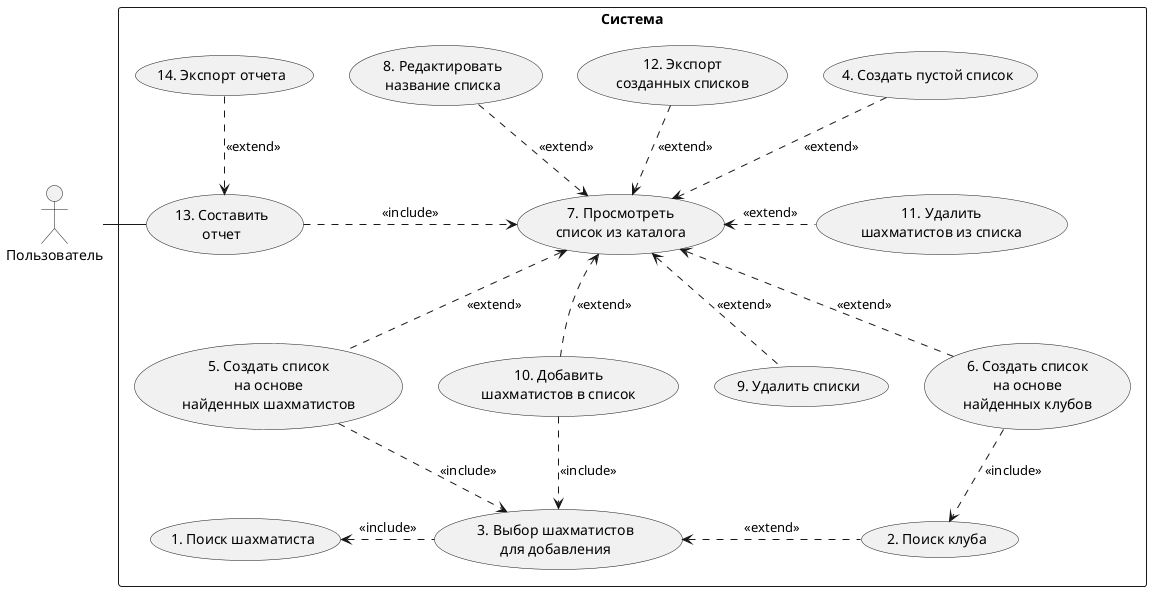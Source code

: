 ﻿@startuml

actor Пользователь as user

rectangle Система {
    usecase (1. Поиск шахматиста) as searchPlayer  
    usecase (2. Поиск клуба) as searchClub
    usecase (3. Выбор шахматистов\nдля добавления) as choosePlayers 
    usecase (4. Создать пустой список) as createEmpty 
    usecase (5. Создать список\nна основе\nнайденных шахматистов) as createByPlayers 
    usecase (6. Создать список\nна основе\nнайденных клубов) as createByClubs 
    usecase (7. Просмотреть\nсписок из каталога) as readList 
    usecase (8. Редактировать\nназвание списка) as editList
    usecase (9. Удалить списки) as deleteList
    usecase (10. Добавить\nшахматистов в список) as addPlayer 
    usecase (11. Удалить\nшахматистов из списка) as deletePlayer
    usecase (12. Экспорт\nсозданных списков) as exportList
    usecase (13. Составить\nотчет) as createDashboard 
    usecase (14. Экспорт отчета) as exportDashboard

    user - createDashboard
        createDashboard <.u. exportDashboard : <<extend>>
        createDashboard .r.> readList : <<include>>
            readList <.u. createEmpty : <<extend>>
            readList <.. createByClubs : <<extend>>
                createByClubs ..> searchClub : <<include>>
            readList <.. createByPlayers : <<extend>>
                createByPlayers ..> choosePlayers : <<include>>
                    choosePlayers .l.> searchPlayer : <<include>>
                    choosePlayers <. searchClub : <<extend>>
            readList <.u. editList : <<extend>>
            readList <.. deleteList : <<extend>>
            readList <.u. exportList : <<extend>>
            readList <. deletePlayer : <<extend>>
            readList <.. addPlayer : <<extend>>
                addPlayer ..> choosePlayers : <<include>>
}

@enduml